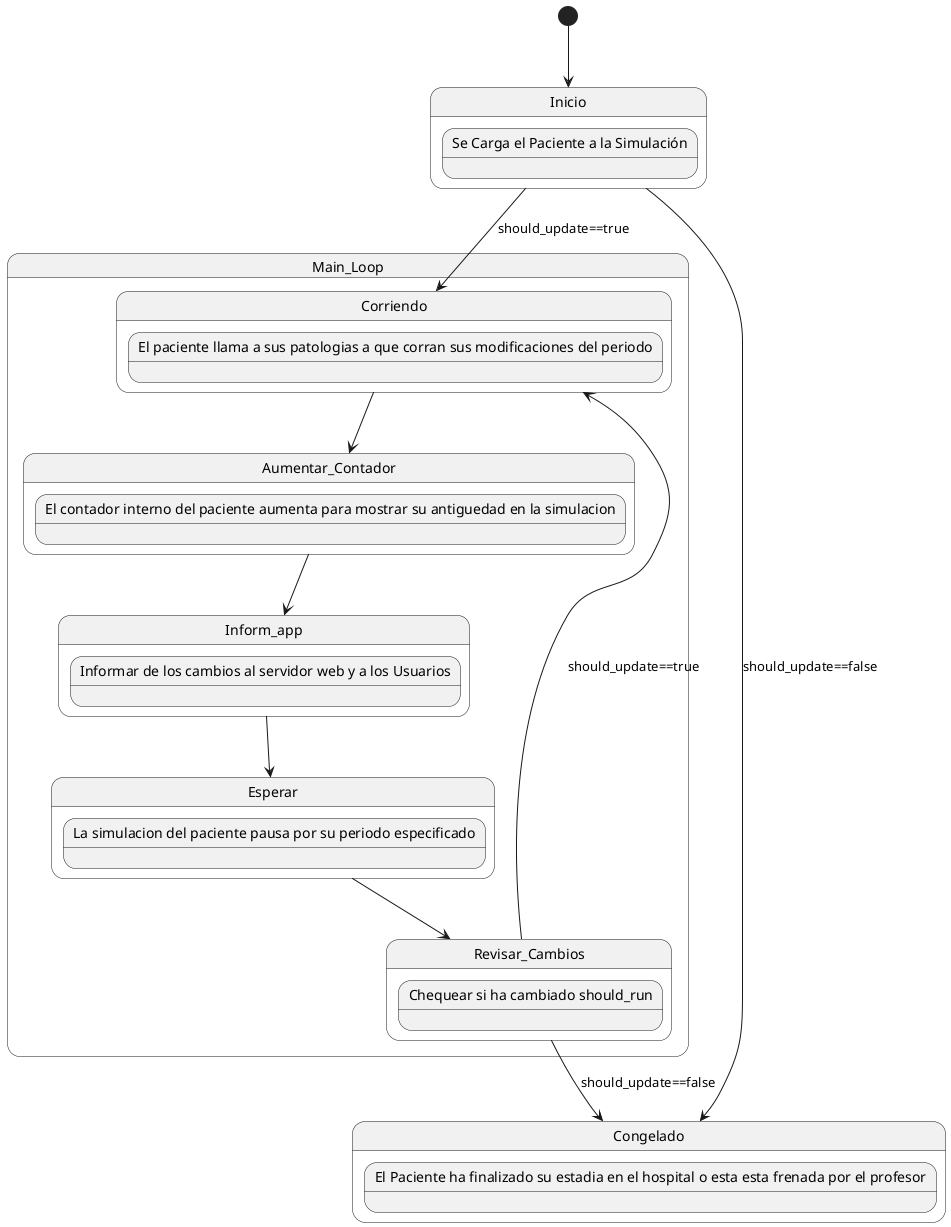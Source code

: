 @startuml Estados de la Simulacion

[*] --> Inicio


state Inicio{
    state "Se Carga el Paciente a la Simulación"
}
state Congelado{
    state "El Paciente ha finalizado su estadia en el hospital o esta esta frenada por el profesor"
}
state Main_Loop{
    state Corriendo{
        state "El paciente llama a sus patologias a que corran sus modificaciones del periodo"
    }
    state Aumentar_Contador{
        state "El contador interno del paciente aumenta para mostrar su antiguedad en la simulacion"
    }
    state Inform_app{
        state "Informar de los cambios al servidor web y a los Usuarios"
    }
    state Esperar{
        state "La simulacion del paciente pausa por su periodo especificado"
    }
    state Revisar_Cambios{
        state "Chequear si ha cambiado should_run"
    }
}

Inicio --> Congelado : should_update==false

Inicio --> Corriendo : should_update==true

Corriendo --> Aumentar_Contador
Aumentar_Contador --> Inform_app
Inform_app-->Esperar
Esperar-->Revisar_Cambios
Revisar_Cambios--> Congelado : should_update==false
Revisar_Cambios --> Corriendo : should_update==true

@enduml

